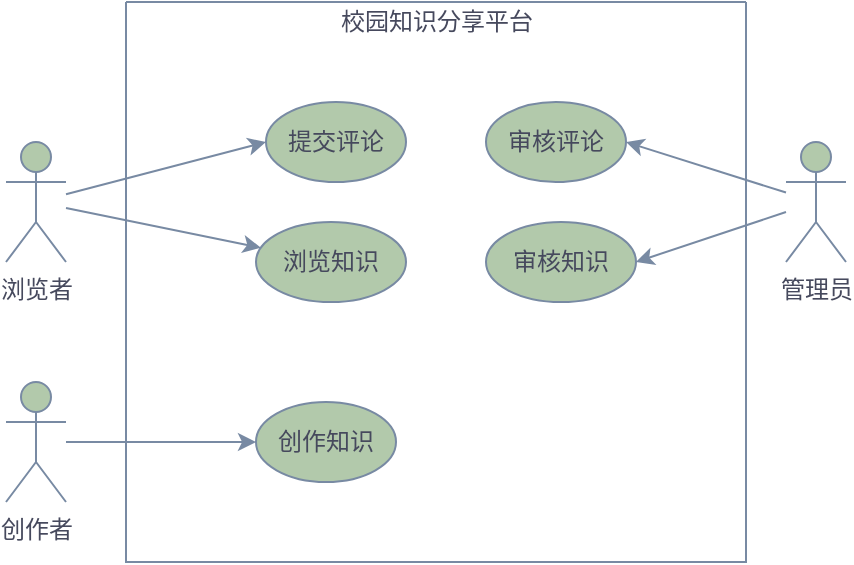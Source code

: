 <mxfile version="15.3.0" type="github">
  <diagram id="4ygR9KXMn1PYeCUSnGep" name="第 1 页">
    <mxGraphModel dx="674" dy="803" grid="1" gridSize="10" guides="1" tooltips="1" connect="1" arrows="1" fold="1" page="1" pageScale="1" pageWidth="827" pageHeight="1169" math="0" shadow="0">
      <root>
        <mxCell id="0" />
        <mxCell id="1" parent="0" />
        <mxCell id="N-X16PQto15Nf5nmxNQL-6" style="orthogonalLoop=1;jettySize=auto;html=1;fontColor=#46495D;strokeColor=#788AA3;fillColor=#B2C9AB;" parent="1" source="N-X16PQto15Nf5nmxNQL-1" target="N-X16PQto15Nf5nmxNQL-8" edge="1">
          <mxGeometry relative="1" as="geometry">
            <mxPoint x="240" y="350" as="targetPoint" />
          </mxGeometry>
        </mxCell>
        <mxCell id="N-X16PQto15Nf5nmxNQL-20" style="orthogonalLoop=1;jettySize=auto;html=1;entryX=0;entryY=0.5;entryDx=0;entryDy=0;fontColor=#46495D;strokeColor=#788AA3;fillColor=#B2C9AB;" parent="1" source="N-X16PQto15Nf5nmxNQL-1" target="N-X16PQto15Nf5nmxNQL-15" edge="1">
          <mxGeometry relative="1" as="geometry" />
        </mxCell>
        <mxCell id="N-X16PQto15Nf5nmxNQL-1" value="浏览者" style="shape=umlActor;verticalLabelPosition=bottom;verticalAlign=top;html=1;outlineConnect=0;fontColor=#46495D;strokeColor=#788AA3;fillColor=#B2C9AB;" parent="1" vertex="1">
          <mxGeometry x="90" y="210" width="30" height="60" as="geometry" />
        </mxCell>
        <mxCell id="N-X16PQto15Nf5nmxNQL-10" style="orthogonalLoop=1;jettySize=auto;html=1;entryX=1;entryY=0.5;entryDx=0;entryDy=0;fontColor=#46495D;strokeColor=#788AA3;fillColor=#B2C9AB;" parent="1" source="N-X16PQto15Nf5nmxNQL-2" target="N-X16PQto15Nf5nmxNQL-9" edge="1">
          <mxGeometry relative="1" as="geometry" />
        </mxCell>
        <mxCell id="N-X16PQto15Nf5nmxNQL-21" style="orthogonalLoop=1;jettySize=auto;html=1;entryX=1;entryY=0.5;entryDx=0;entryDy=0;fontColor=#46495D;strokeColor=#788AA3;fillColor=#B2C9AB;" parent="1" source="N-X16PQto15Nf5nmxNQL-2" target="N-X16PQto15Nf5nmxNQL-17" edge="1">
          <mxGeometry relative="1" as="geometry" />
        </mxCell>
        <mxCell id="N-X16PQto15Nf5nmxNQL-2" value="管理员" style="shape=umlActor;verticalLabelPosition=bottom;verticalAlign=top;html=1;outlineConnect=0;fontColor=#46495D;strokeColor=#788AA3;fillColor=#B2C9AB;" parent="1" vertex="1">
          <mxGeometry x="480" y="210" width="30" height="60" as="geometry" />
        </mxCell>
        <mxCell id="N-X16PQto15Nf5nmxNQL-12" value="" style="swimlane;startSize=0;fontColor=#46495D;strokeColor=#788AA3;fillColor=#B2C9AB;" parent="1" vertex="1">
          <mxGeometry x="150" y="140" width="310" height="280" as="geometry">
            <mxRectangle x="150" y="140" width="50" height="40" as="alternateBounds" />
          </mxGeometry>
        </mxCell>
        <mxCell id="N-X16PQto15Nf5nmxNQL-13" value="校园知识分享平台" style="text;html=1;align=center;verticalAlign=middle;resizable=0;points=[];autosize=1;strokeColor=none;fillColor=none;fontColor=#46495D;" parent="N-X16PQto15Nf5nmxNQL-12" vertex="1">
          <mxGeometry x="100" width="110" height="20" as="geometry" />
        </mxCell>
        <mxCell id="N-X16PQto15Nf5nmxNQL-15" value="提交评论" style="ellipse;whiteSpace=wrap;html=1;fontColor=#46495D;strokeColor=#788AA3;fillColor=#B2C9AB;" parent="N-X16PQto15Nf5nmxNQL-12" vertex="1">
          <mxGeometry x="70" y="50" width="70" height="40" as="geometry" />
        </mxCell>
        <mxCell id="N-X16PQto15Nf5nmxNQL-5" value="创作知识" style="ellipse;whiteSpace=wrap;html=1;fontColor=#46495D;strokeColor=#788AA3;fillColor=#B2C9AB;" parent="N-X16PQto15Nf5nmxNQL-12" vertex="1">
          <mxGeometry x="65" y="200" width="70" height="40" as="geometry" />
        </mxCell>
        <mxCell id="N-X16PQto15Nf5nmxNQL-9" value="审核知识" style="ellipse;whiteSpace=wrap;html=1;fontColor=#46495D;strokeColor=#788AA3;fillColor=#B2C9AB;" parent="N-X16PQto15Nf5nmxNQL-12" vertex="1">
          <mxGeometry x="180" y="110" width="75" height="40" as="geometry" />
        </mxCell>
        <mxCell id="N-X16PQto15Nf5nmxNQL-8" value="浏览知识" style="ellipse;whiteSpace=wrap;html=1;fontColor=#46495D;strokeColor=#788AA3;fillColor=#B2C9AB;" parent="N-X16PQto15Nf5nmxNQL-12" vertex="1">
          <mxGeometry x="65" y="110" width="75" height="40" as="geometry" />
        </mxCell>
        <mxCell id="N-X16PQto15Nf5nmxNQL-17" value="审核评论" style="ellipse;whiteSpace=wrap;html=1;fontColor=#46495D;strokeColor=#788AA3;fillColor=#B2C9AB;" parent="N-X16PQto15Nf5nmxNQL-12" vertex="1">
          <mxGeometry x="180" y="50" width="70" height="40" as="geometry" />
        </mxCell>
        <mxCell id="N-X16PQto15Nf5nmxNQL-25" style="rounded=1;orthogonalLoop=1;jettySize=auto;html=1;entryX=0;entryY=0.5;entryDx=0;entryDy=0;fontColor=#46495D;strokeColor=#788AA3;fillColor=#B2C9AB;" parent="1" source="N-X16PQto15Nf5nmxNQL-24" target="N-X16PQto15Nf5nmxNQL-5" edge="1">
          <mxGeometry relative="1" as="geometry" />
        </mxCell>
        <mxCell id="N-X16PQto15Nf5nmxNQL-24" value="创作者" style="shape=umlActor;verticalLabelPosition=bottom;verticalAlign=top;html=1;outlineConnect=0;fontColor=#46495D;strokeColor=#788AA3;fillColor=#B2C9AB;" parent="1" vertex="1">
          <mxGeometry x="90" y="330" width="30" height="60" as="geometry" />
        </mxCell>
      </root>
    </mxGraphModel>
  </diagram>
</mxfile>
